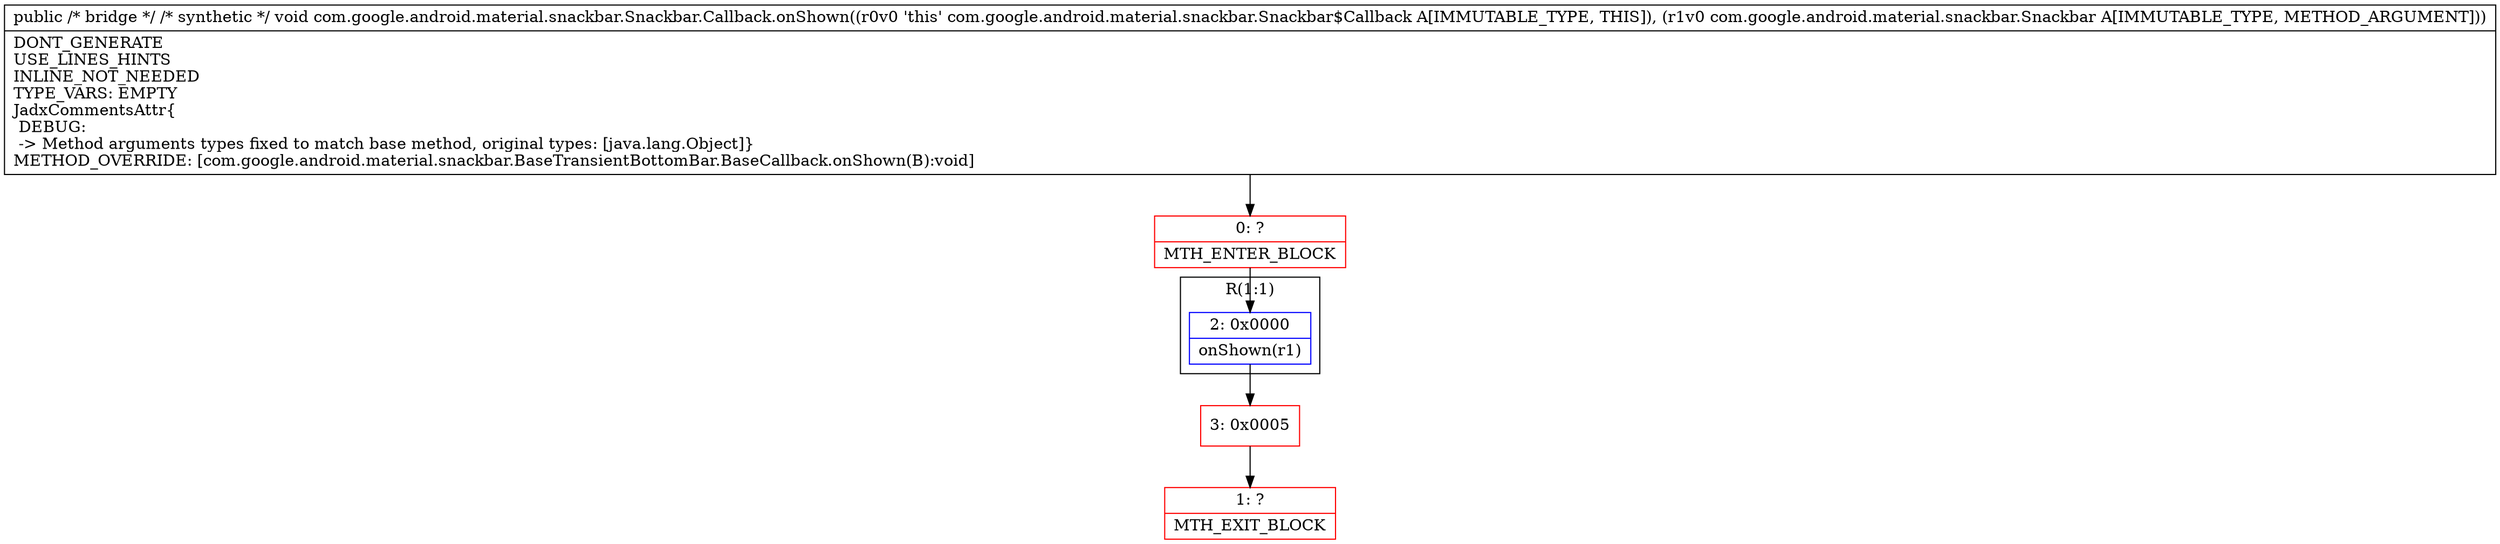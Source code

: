 digraph "CFG forcom.google.android.material.snackbar.Snackbar.Callback.onShown(Ljava\/lang\/Object;)V" {
subgraph cluster_Region_1828675684 {
label = "R(1:1)";
node [shape=record,color=blue];
Node_2 [shape=record,label="{2\:\ 0x0000|onShown(r1)\l}"];
}
Node_0 [shape=record,color=red,label="{0\:\ ?|MTH_ENTER_BLOCK\l}"];
Node_3 [shape=record,color=red,label="{3\:\ 0x0005}"];
Node_1 [shape=record,color=red,label="{1\:\ ?|MTH_EXIT_BLOCK\l}"];
MethodNode[shape=record,label="{public \/* bridge *\/ \/* synthetic *\/ void com.google.android.material.snackbar.Snackbar.Callback.onShown((r0v0 'this' com.google.android.material.snackbar.Snackbar$Callback A[IMMUTABLE_TYPE, THIS]), (r1v0 com.google.android.material.snackbar.Snackbar A[IMMUTABLE_TYPE, METHOD_ARGUMENT]))  | DONT_GENERATE\lUSE_LINES_HINTS\lINLINE_NOT_NEEDED\lTYPE_VARS: EMPTY\lJadxCommentsAttr\{\l DEBUG: \l \-\> Method arguments types fixed to match base method, original types: [java.lang.Object]\}\lMETHOD_OVERRIDE: [com.google.android.material.snackbar.BaseTransientBottomBar.BaseCallback.onShown(B):void]\l}"];
MethodNode -> Node_0;Node_2 -> Node_3;
Node_0 -> Node_2;
Node_3 -> Node_1;
}

